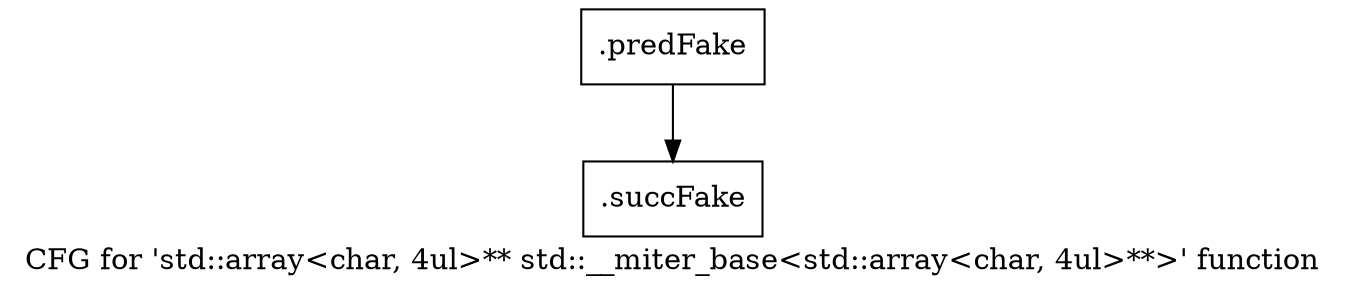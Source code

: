 digraph "CFG for 'std::array\<char, 4ul\>** std::__miter_base\<std::array\<char, 4ul\>**\>' function" {
	label="CFG for 'std::array\<char, 4ul\>** std::__miter_base\<std::array\<char, 4ul\>**\>' function";

	Node0x57ec220 [shape=record,filename="",linenumber="",label="{.predFake}"];
	Node0x57ec220 -> Node0x6113970[ callList="" memoryops="" filename="/mnt/xilinx/Vitis_HLS/2021.2/tps/lnx64/gcc-6.2.0/lib/gcc/x86_64-pc-linux-gnu/6.2.0/../../../../include/c++/6.2.0/bits/cpp_type_traits.h" execusionnum="2"];
	Node0x6113970 [shape=record,filename="/mnt/xilinx/Vitis_HLS/2021.2/tps/lnx64/gcc-6.2.0/lib/gcc/x86_64-pc-linux-gnu/6.2.0/../../../../include/c++/6.2.0/bits/cpp_type_traits.h",linenumber="409",label="{.succFake}"];
}
